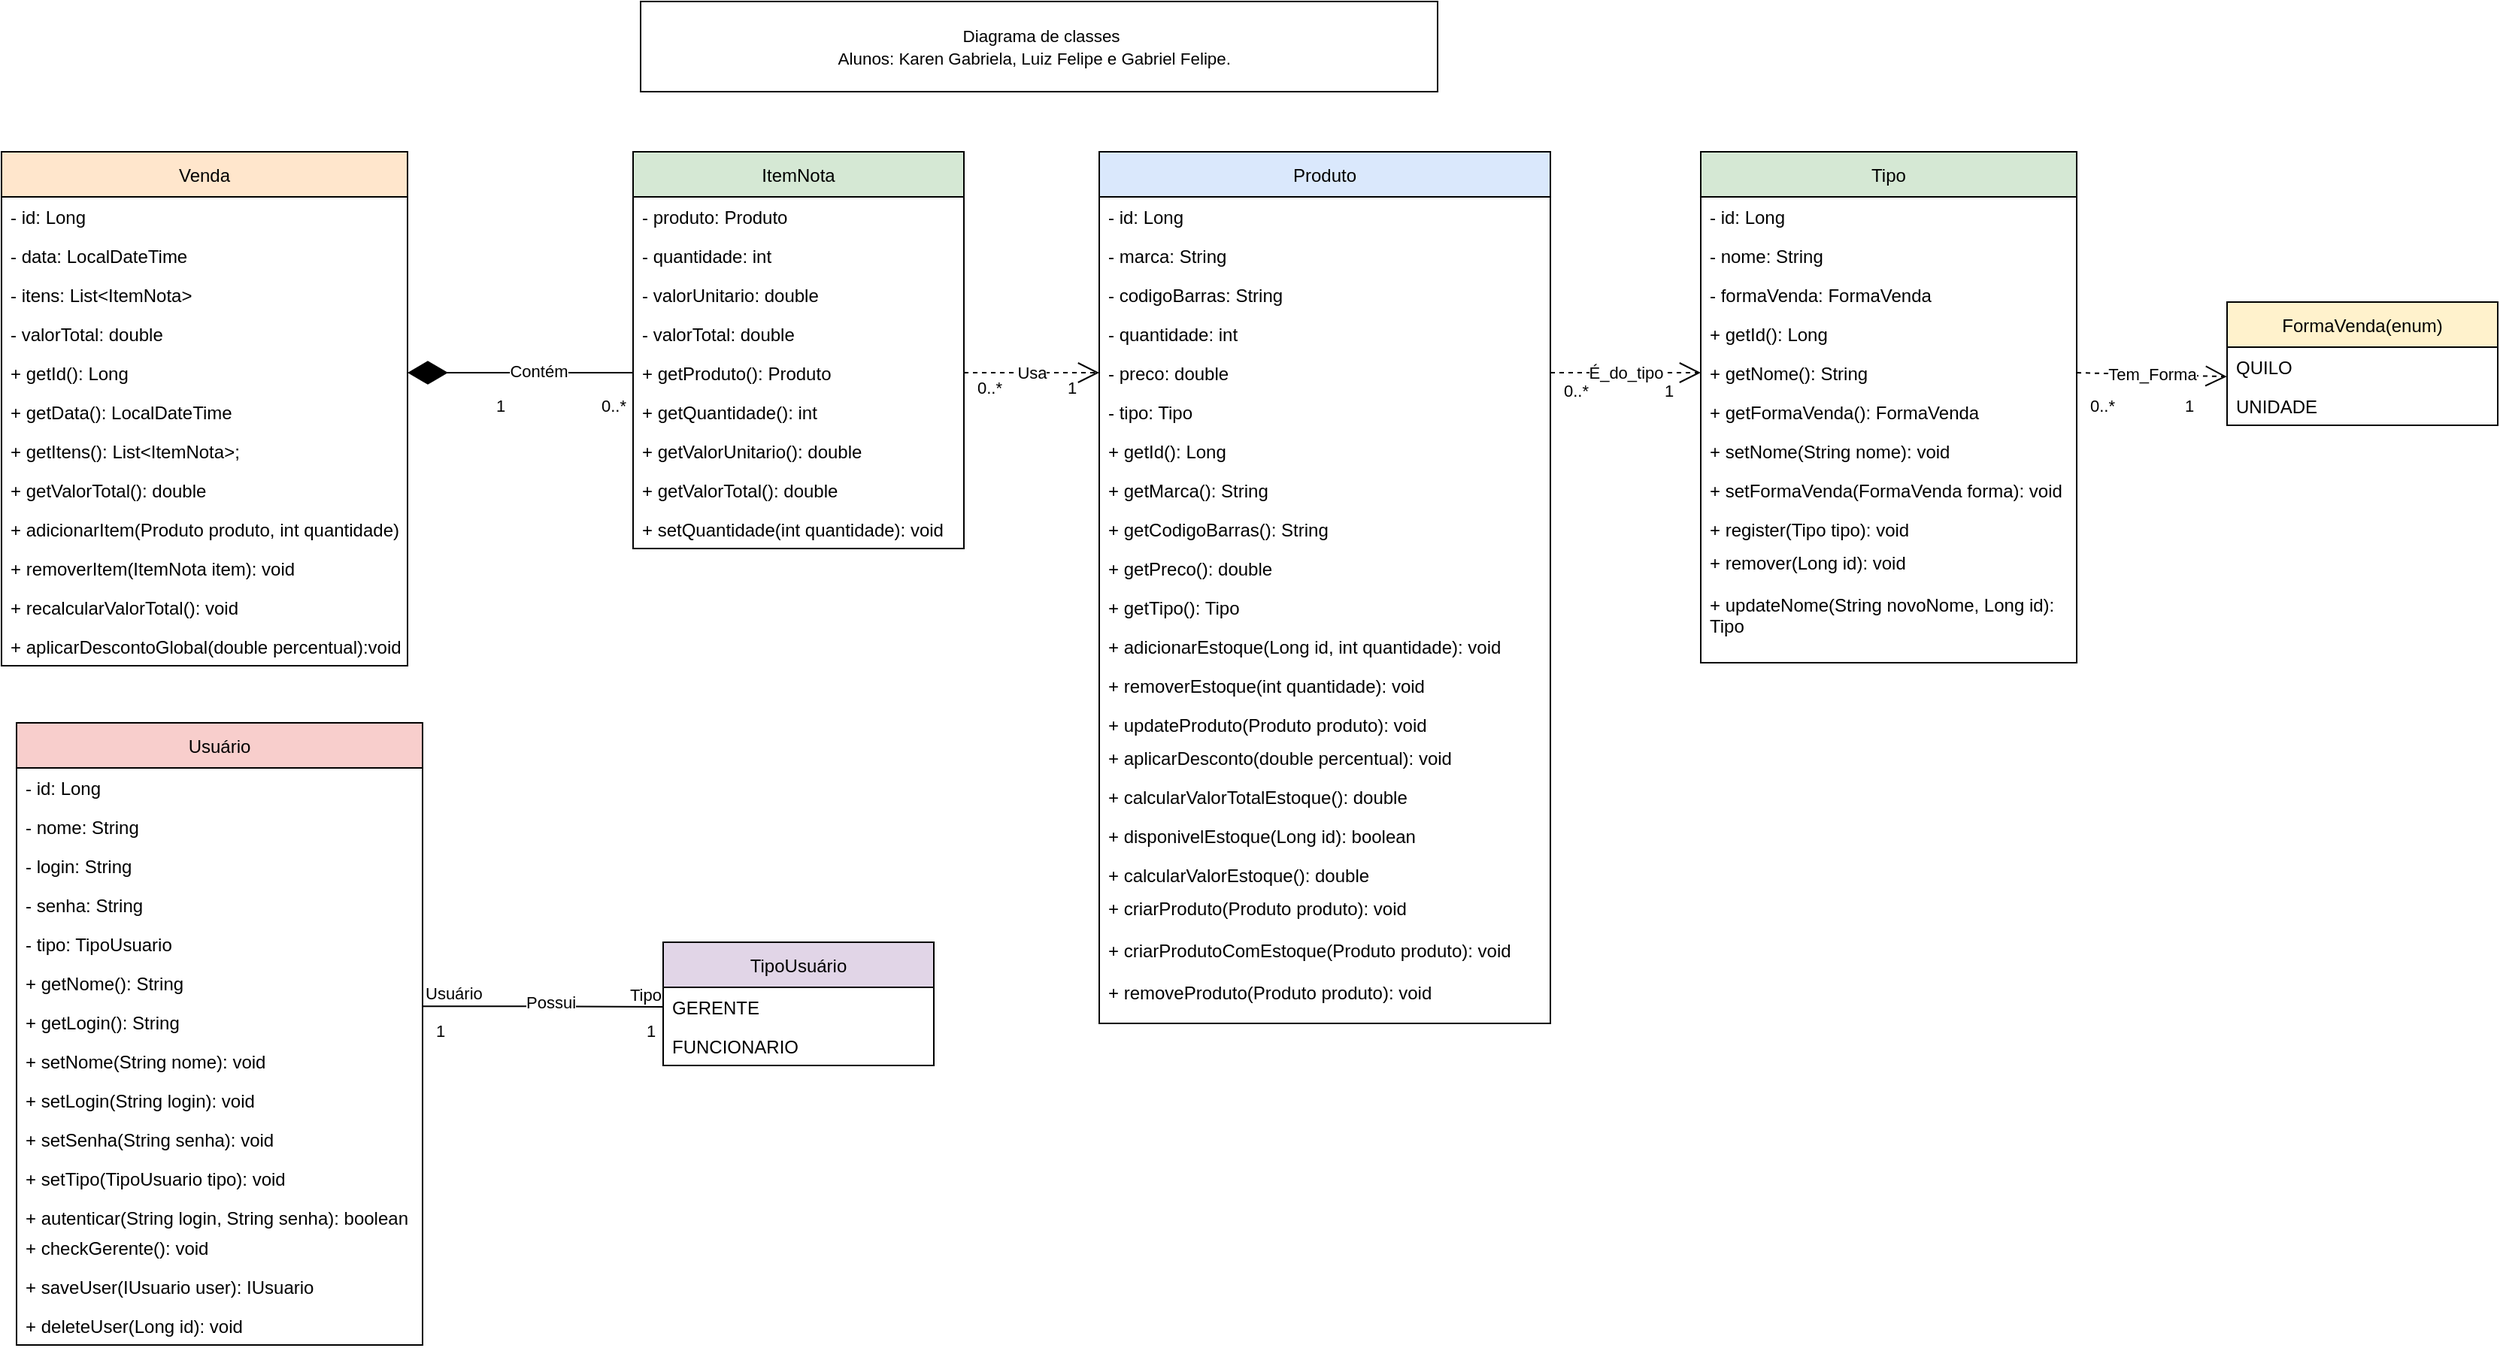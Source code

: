 <mxfile version="28.0.7">
  <diagram name="Controle Mercadinho - UML" id="yYjSjAkIocMR_cWCkDrg">
    <mxGraphModel dx="2216" dy="749" grid="1" gridSize="10" guides="1" tooltips="1" connect="1" arrows="1" fold="1" page="1" pageScale="1" pageWidth="827" pageHeight="1169" math="0" shadow="0">
      <root>
        <mxCell id="0" />
        <mxCell id="1" parent="0" />
        <mxCell id="Y8Le9pZjOXCv4ItmKJuh-1" value="Produto" style="swimlane;fontStyle=0;childLayout=stackLayout;horizontal=1;startSize=30;fillColor=#dae8fc;horizontalStack=0;resizeParent=1;resizeParentMax=0;resizeLast=0;collapsible=1;marginBottom=0;" parent="1" vertex="1">
          <mxGeometry x="470" y="200" width="300" height="580" as="geometry" />
        </mxCell>
        <mxCell id="Y8Le9pZjOXCv4ItmKJuh-2" value="- id: Long" style="text;strokeColor=none;fillColor=none;align=left;verticalAlign=top;spacingLeft=4;spacingRight=4;overflow=hidden;rotatable=0;points=[[0,0.5],[1,0.5]];portConstraint=eastwest;" parent="Y8Le9pZjOXCv4ItmKJuh-1" vertex="1">
          <mxGeometry y="30" width="300" height="26" as="geometry" />
        </mxCell>
        <mxCell id="Y8Le9pZjOXCv4ItmKJuh-3" value="- marca: String" style="text;strokeColor=none;fillColor=none;align=left;verticalAlign=top;spacingLeft=4;spacingRight=4;overflow=hidden;rotatable=0;points=[[0,0.5],[1,0.5]];portConstraint=eastwest;" parent="Y8Le9pZjOXCv4ItmKJuh-1" vertex="1">
          <mxGeometry y="56" width="300" height="26" as="geometry" />
        </mxCell>
        <mxCell id="Y8Le9pZjOXCv4ItmKJuh-4" value="- codigoBarras: String" style="text;strokeColor=none;fillColor=none;align=left;verticalAlign=top;spacingLeft=4;spacingRight=4;overflow=hidden;rotatable=0;points=[[0,0.5],[1,0.5]];portConstraint=eastwest;" parent="Y8Le9pZjOXCv4ItmKJuh-1" vertex="1">
          <mxGeometry y="82" width="300" height="26" as="geometry" />
        </mxCell>
        <mxCell id="Y8Le9pZjOXCv4ItmKJuh-5" value="- quantidade: int" style="text;strokeColor=none;fillColor=none;align=left;verticalAlign=top;spacingLeft=4;spacingRight=4;overflow=hidden;rotatable=0;points=[[0,0.5],[1,0.5]];portConstraint=eastwest;" parent="Y8Le9pZjOXCv4ItmKJuh-1" vertex="1">
          <mxGeometry y="108" width="300" height="26" as="geometry" />
        </mxCell>
        <mxCell id="Y8Le9pZjOXCv4ItmKJuh-6" value="- preco: double" style="text;strokeColor=none;fillColor=none;align=left;verticalAlign=top;spacingLeft=4;spacingRight=4;overflow=hidden;rotatable=0;points=[[0,0.5],[1,0.5]];portConstraint=eastwest;" parent="Y8Le9pZjOXCv4ItmKJuh-1" vertex="1">
          <mxGeometry y="134" width="300" height="26" as="geometry" />
        </mxCell>
        <mxCell id="Y8Le9pZjOXCv4ItmKJuh-7" value="- tipo: Tipo" style="text;strokeColor=none;fillColor=none;align=left;verticalAlign=top;spacingLeft=4;spacingRight=4;overflow=hidden;rotatable=0;points=[[0,0.5],[1,0.5]];portConstraint=eastwest;" parent="Y8Le9pZjOXCv4ItmKJuh-1" vertex="1">
          <mxGeometry y="160" width="300" height="26" as="geometry" />
        </mxCell>
        <mxCell id="Y8Le9pZjOXCv4ItmKJuh-8" value="+ getId(): Long" style="text;strokeColor=none;fillColor=none;align=left;verticalAlign=top;spacingLeft=4;spacingRight=4;overflow=hidden;rotatable=0;points=[[0,0.5],[1,0.5]];portConstraint=eastwest;" parent="Y8Le9pZjOXCv4ItmKJuh-1" vertex="1">
          <mxGeometry y="186" width="300" height="26" as="geometry" />
        </mxCell>
        <mxCell id="Y8Le9pZjOXCv4ItmKJuh-9" value="+ getMarca(): String" style="text;strokeColor=none;fillColor=none;align=left;verticalAlign=top;spacingLeft=4;spacingRight=4;overflow=hidden;rotatable=0;points=[[0,0.5],[1,0.5]];portConstraint=eastwest;" parent="Y8Le9pZjOXCv4ItmKJuh-1" vertex="1">
          <mxGeometry y="212" width="300" height="26" as="geometry" />
        </mxCell>
        <mxCell id="Y8Le9pZjOXCv4ItmKJuh-10" value="+ getCodigoBarras(): String" style="text;strokeColor=none;fillColor=none;align=left;verticalAlign=top;spacingLeft=4;spacingRight=4;overflow=hidden;rotatable=0;points=[[0,0.5],[1,0.5]];portConstraint=eastwest;" parent="Y8Le9pZjOXCv4ItmKJuh-1" vertex="1">
          <mxGeometry y="238" width="300" height="26" as="geometry" />
        </mxCell>
        <mxCell id="Y8Le9pZjOXCv4ItmKJuh-11" value="+ getPreco(): double" style="text;strokeColor=none;fillColor=none;align=left;verticalAlign=top;spacingLeft=4;spacingRight=4;overflow=hidden;rotatable=0;points=[[0,0.5],[1,0.5]];portConstraint=eastwest;" parent="Y8Le9pZjOXCv4ItmKJuh-1" vertex="1">
          <mxGeometry y="264" width="300" height="26" as="geometry" />
        </mxCell>
        <mxCell id="Y8Le9pZjOXCv4ItmKJuh-12" value="+ getTipo(): Tipo" style="text;strokeColor=none;fillColor=none;align=left;verticalAlign=top;spacingLeft=4;spacingRight=4;overflow=hidden;rotatable=0;points=[[0,0.5],[1,0.5]];portConstraint=eastwest;" parent="Y8Le9pZjOXCv4ItmKJuh-1" vertex="1">
          <mxGeometry y="290" width="300" height="26" as="geometry" />
        </mxCell>
        <mxCell id="Y8Le9pZjOXCv4ItmKJuh-13" value="+ adicionarEstoque(Long id, int quantidade): void" style="text;strokeColor=none;fillColor=none;align=left;verticalAlign=top;spacingLeft=4;spacingRight=4;overflow=hidden;rotatable=0;points=[[0,0.5],[1,0.5]];portConstraint=eastwest;" parent="Y8Le9pZjOXCv4ItmKJuh-1" vertex="1">
          <mxGeometry y="316" width="300" height="26" as="geometry" />
        </mxCell>
        <mxCell id="Y8Le9pZjOXCv4ItmKJuh-14" value="+ removerEstoque(int quantidade): void" style="text;strokeColor=none;fillColor=none;align=left;verticalAlign=top;spacingLeft=4;spacingRight=4;overflow=hidden;rotatable=0;points=[[0,0.5],[1,0.5]];portConstraint=eastwest;" parent="Y8Le9pZjOXCv4ItmKJuh-1" vertex="1">
          <mxGeometry y="342" width="300" height="26" as="geometry" />
        </mxCell>
        <mxCell id="Y8Le9pZjOXCv4ItmKJuh-15" value="+ updateProduto(Produto produto): void" style="text;strokeColor=none;fillColor=none;align=left;verticalAlign=top;spacingLeft=4;spacingRight=4;overflow=hidden;rotatable=0;points=[[0,0.5],[1,0.5]];portConstraint=eastwest;" parent="Y8Le9pZjOXCv4ItmKJuh-1" vertex="1">
          <mxGeometry y="368" width="300" height="22" as="geometry" />
        </mxCell>
        <mxCell id="Y8Le9pZjOXCv4ItmKJuh-16" value="+ aplicarDesconto(double percentual): void" style="text;strokeColor=none;fillColor=none;align=left;verticalAlign=top;spacingLeft=4;spacingRight=4;overflow=hidden;rotatable=0;points=[[0,0.5],[1,0.5]];portConstraint=eastwest;" parent="Y8Le9pZjOXCv4ItmKJuh-1" vertex="1">
          <mxGeometry y="390" width="300" height="26" as="geometry" />
        </mxCell>
        <mxCell id="Y8Le9pZjOXCv4ItmKJuh-17" value="+ calcularValorTotalEstoque(): double" style="text;strokeColor=none;fillColor=none;align=left;verticalAlign=top;spacingLeft=4;spacingRight=4;overflow=hidden;rotatable=0;points=[[0,0.5],[1,0.5]];portConstraint=eastwest;" parent="Y8Le9pZjOXCv4ItmKJuh-1" vertex="1">
          <mxGeometry y="416" width="300" height="26" as="geometry" />
        </mxCell>
        <mxCell id="Y8Le9pZjOXCv4ItmKJuh-94" value="+ disponivelEstoque(Long id): boolean" style="text;strokeColor=none;fillColor=none;align=left;verticalAlign=top;spacingLeft=4;spacingRight=4;overflow=hidden;rotatable=0;points=[[0,0.5],[1,0.5]];portConstraint=eastwest;" parent="Y8Le9pZjOXCv4ItmKJuh-1" vertex="1">
          <mxGeometry y="442" width="300" height="26" as="geometry" />
        </mxCell>
        <mxCell id="Y8Le9pZjOXCv4ItmKJuh-95" value="+ calcularValorEstoque(): double" style="text;strokeColor=none;fillColor=none;align=left;verticalAlign=top;spacingLeft=4;spacingRight=4;overflow=hidden;rotatable=0;points=[[0,0.5],[1,0.5]];portConstraint=eastwest;" parent="Y8Le9pZjOXCv4ItmKJuh-1" vertex="1">
          <mxGeometry y="468" width="300" height="22" as="geometry" />
        </mxCell>
        <mxCell id="Y8Le9pZjOXCv4ItmKJuh-18" value="+ criarProduto(Produto produto): void&#xa;&#xa;+ criarProdutoComEstoque(Produto produto): void&#xa;&#xa;+ removeProduto(Produto produto): void&#xa;" style="text;strokeColor=none;fillColor=none;align=left;verticalAlign=top;spacingLeft=4;spacingRight=4;overflow=hidden;rotatable=0;points=[[0,0.5],[1,0.5]];portConstraint=eastwest;" parent="Y8Le9pZjOXCv4ItmKJuh-1" vertex="1">
          <mxGeometry y="490" width="300" height="90" as="geometry" />
        </mxCell>
        <mxCell id="Y8Le9pZjOXCv4ItmKJuh-19" value="Tipo" style="swimlane;fontStyle=0;childLayout=stackLayout;horizontal=1;startSize=30;fillColor=#d5e8d4;horizontalStack=0;resizeParent=1;resizeParentMax=0;resizeLast=0;collapsible=1;marginBottom=0;" parent="1" vertex="1">
          <mxGeometry x="870" y="200" width="250" height="340" as="geometry" />
        </mxCell>
        <mxCell id="Y8Le9pZjOXCv4ItmKJuh-20" value="- id: Long" style="text;strokeColor=none;fillColor=none;align=left;verticalAlign=top;spacingLeft=4;spacingRight=4;overflow=hidden;rotatable=0;points=[[0,0.5],[1,0.5]];portConstraint=eastwest;" parent="Y8Le9pZjOXCv4ItmKJuh-19" vertex="1">
          <mxGeometry y="30" width="250" height="26" as="geometry" />
        </mxCell>
        <mxCell id="Y8Le9pZjOXCv4ItmKJuh-21" value="- nome: String" style="text;strokeColor=none;fillColor=none;align=left;verticalAlign=top;spacingLeft=4;spacingRight=4;overflow=hidden;rotatable=0;points=[[0,0.5],[1,0.5]];portConstraint=eastwest;" parent="Y8Le9pZjOXCv4ItmKJuh-19" vertex="1">
          <mxGeometry y="56" width="250" height="26" as="geometry" />
        </mxCell>
        <mxCell id="Y8Le9pZjOXCv4ItmKJuh-22" value="- formaVenda: FormaVenda" style="text;strokeColor=none;fillColor=none;align=left;verticalAlign=top;spacingLeft=4;spacingRight=4;overflow=hidden;rotatable=0;points=[[0,0.5],[1,0.5]];portConstraint=eastwest;" parent="Y8Le9pZjOXCv4ItmKJuh-19" vertex="1">
          <mxGeometry y="82" width="250" height="26" as="geometry" />
        </mxCell>
        <mxCell id="Y8Le9pZjOXCv4ItmKJuh-23" value="+ getId(): Long" style="text;strokeColor=none;fillColor=none;align=left;verticalAlign=top;spacingLeft=4;spacingRight=4;overflow=hidden;rotatable=0;points=[[0,0.5],[1,0.5]];portConstraint=eastwest;" parent="Y8Le9pZjOXCv4ItmKJuh-19" vertex="1">
          <mxGeometry y="108" width="250" height="26" as="geometry" />
        </mxCell>
        <mxCell id="Y8Le9pZjOXCv4ItmKJuh-24" value="+ getNome(): String" style="text;strokeColor=none;fillColor=none;align=left;verticalAlign=top;spacingLeft=4;spacingRight=4;overflow=hidden;rotatable=0;points=[[0,0.5],[1,0.5]];portConstraint=eastwest;" parent="Y8Le9pZjOXCv4ItmKJuh-19" vertex="1">
          <mxGeometry y="134" width="250" height="26" as="geometry" />
        </mxCell>
        <mxCell id="Y8Le9pZjOXCv4ItmKJuh-25" value="+ getFormaVenda(): FormaVenda" style="text;strokeColor=none;fillColor=none;align=left;verticalAlign=top;spacingLeft=4;spacingRight=4;overflow=hidden;rotatable=0;points=[[0,0.5],[1,0.5]];portConstraint=eastwest;" parent="Y8Le9pZjOXCv4ItmKJuh-19" vertex="1">
          <mxGeometry y="160" width="250" height="26" as="geometry" />
        </mxCell>
        <mxCell id="Y8Le9pZjOXCv4ItmKJuh-26" value="+ setNome(String nome): void" style="text;strokeColor=none;fillColor=none;align=left;verticalAlign=top;spacingLeft=4;spacingRight=4;overflow=hidden;rotatable=0;points=[[0,0.5],[1,0.5]];portConstraint=eastwest;" parent="Y8Le9pZjOXCv4ItmKJuh-19" vertex="1">
          <mxGeometry y="186" width="250" height="26" as="geometry" />
        </mxCell>
        <mxCell id="Y8Le9pZjOXCv4ItmKJuh-27" value="+ setFormaVenda(FormaVenda forma): void" style="text;strokeColor=none;fillColor=none;align=left;verticalAlign=top;spacingLeft=4;spacingRight=4;overflow=hidden;rotatable=0;points=[[0,0.5],[1,0.5]];portConstraint=eastwest;" parent="Y8Le9pZjOXCv4ItmKJuh-19" vertex="1">
          <mxGeometry y="212" width="250" height="26" as="geometry" />
        </mxCell>
        <mxCell id="Y8Le9pZjOXCv4ItmKJuh-28" value="+ register(Tipo tipo): void&#xa;" style="text;strokeColor=none;fillColor=none;align=left;verticalAlign=top;spacingLeft=4;spacingRight=4;overflow=hidden;rotatable=0;points=[[0,0.5],[1,0.5]];portConstraint=eastwest;" parent="Y8Le9pZjOXCv4ItmKJuh-19" vertex="1">
          <mxGeometry y="238" width="250" height="22" as="geometry" />
        </mxCell>
        <mxCell id="Y8Le9pZjOXCv4ItmKJuh-97" value="+ remover(Long id): void&#xa;&#xa;+ updateNome(String novoNome, Long id): &#xa;Tipo" style="text;strokeColor=none;fillColor=none;align=left;verticalAlign=top;spacingLeft=4;spacingRight=4;overflow=hidden;rotatable=0;points=[[0,0.5],[1,0.5]];portConstraint=eastwest;" parent="Y8Le9pZjOXCv4ItmKJuh-19" vertex="1">
          <mxGeometry y="260" width="250" height="80" as="geometry" />
        </mxCell>
        <mxCell id="Y8Le9pZjOXCv4ItmKJuh-29" value="FormaVenda(enum)" style="swimlane;fontStyle=0;childLayout=stackLayout;horizontal=1;startSize=30;fillColor=#fff2cc;horizontalStack=0;resizeParent=1;resizeParentMax=0;resizeLast=0;collapsible=1;marginBottom=0;" parent="1" vertex="1">
          <mxGeometry x="1220" y="300" width="180" height="82" as="geometry" />
        </mxCell>
        <mxCell id="Y8Le9pZjOXCv4ItmKJuh-30" value="QUILO" style="text;strokeColor=none;fillColor=none;align=left;verticalAlign=top;spacingLeft=4;spacingRight=4;overflow=hidden;rotatable=0;points=[[0,0.5],[1,0.5]];portConstraint=eastwest;" parent="Y8Le9pZjOXCv4ItmKJuh-29" vertex="1">
          <mxGeometry y="30" width="180" height="26" as="geometry" />
        </mxCell>
        <mxCell id="Y8Le9pZjOXCv4ItmKJuh-31" value="UNIDADE" style="text;strokeColor=none;fillColor=none;align=left;verticalAlign=top;spacingLeft=4;spacingRight=4;overflow=hidden;rotatable=0;points=[[0,0.5],[1,0.5]];portConstraint=eastwest;" parent="Y8Le9pZjOXCv4ItmKJuh-29" vertex="1">
          <mxGeometry y="56" width="180" height="26" as="geometry" />
        </mxCell>
        <mxCell id="Y8Le9pZjOXCv4ItmKJuh-32" value="Usuário" style="swimlane;fontStyle=0;childLayout=stackLayout;horizontal=1;startSize=30;fillColor=#f8cecc;horizontalStack=0;resizeParent=1;resizeParentMax=0;resizeLast=0;collapsible=1;marginBottom=0;" parent="1" vertex="1">
          <mxGeometry x="-250" y="580" width="270" height="414" as="geometry" />
        </mxCell>
        <mxCell id="Y8Le9pZjOXCv4ItmKJuh-33" value="- id: Long" style="text;strokeColor=none;fillColor=none;align=left;verticalAlign=top;spacingLeft=4;spacingRight=4;overflow=hidden;rotatable=0;points=[[0,0.5],[1,0.5]];portConstraint=eastwest;" parent="Y8Le9pZjOXCv4ItmKJuh-32" vertex="1">
          <mxGeometry y="30" width="270" height="26" as="geometry" />
        </mxCell>
        <mxCell id="Y8Le9pZjOXCv4ItmKJuh-34" value="- nome: String" style="text;strokeColor=none;fillColor=none;align=left;verticalAlign=top;spacingLeft=4;spacingRight=4;overflow=hidden;rotatable=0;points=[[0,0.5],[1,0.5]];portConstraint=eastwest;" parent="Y8Le9pZjOXCv4ItmKJuh-32" vertex="1">
          <mxGeometry y="56" width="270" height="26" as="geometry" />
        </mxCell>
        <mxCell id="Y8Le9pZjOXCv4ItmKJuh-35" value="- login: String" style="text;strokeColor=none;fillColor=none;align=left;verticalAlign=top;spacingLeft=4;spacingRight=4;overflow=hidden;rotatable=0;points=[[0,0.5],[1,0.5]];portConstraint=eastwest;" parent="Y8Le9pZjOXCv4ItmKJuh-32" vertex="1">
          <mxGeometry y="82" width="270" height="26" as="geometry" />
        </mxCell>
        <mxCell id="Y8Le9pZjOXCv4ItmKJuh-36" value="- senha: String" style="text;strokeColor=none;fillColor=none;align=left;verticalAlign=top;spacingLeft=4;spacingRight=4;overflow=hidden;rotatable=0;points=[[0,0.5],[1,0.5]];portConstraint=eastwest;" parent="Y8Le9pZjOXCv4ItmKJuh-32" vertex="1">
          <mxGeometry y="108" width="270" height="26" as="geometry" />
        </mxCell>
        <mxCell id="Y8Le9pZjOXCv4ItmKJuh-37" value="- tipo: TipoUsuario" style="text;strokeColor=none;fillColor=none;align=left;verticalAlign=top;spacingLeft=4;spacingRight=4;overflow=hidden;rotatable=0;points=[[0,0.5],[1,0.5]];portConstraint=eastwest;" parent="Y8Le9pZjOXCv4ItmKJuh-32" vertex="1">
          <mxGeometry y="134" width="270" height="26" as="geometry" />
        </mxCell>
        <mxCell id="Y8Le9pZjOXCv4ItmKJuh-38" value="+ getNome(): String" style="text;strokeColor=none;fillColor=none;align=left;verticalAlign=top;spacingLeft=4;spacingRight=4;overflow=hidden;rotatable=0;points=[[0,0.5],[1,0.5]];portConstraint=eastwest;" parent="Y8Le9pZjOXCv4ItmKJuh-32" vertex="1">
          <mxGeometry y="160" width="270" height="26" as="geometry" />
        </mxCell>
        <mxCell id="Y8Le9pZjOXCv4ItmKJuh-39" value="+ getLogin(): String" style="text;strokeColor=none;fillColor=none;align=left;verticalAlign=top;spacingLeft=4;spacingRight=4;overflow=hidden;rotatable=0;points=[[0,0.5],[1,0.5]];portConstraint=eastwest;" parent="Y8Le9pZjOXCv4ItmKJuh-32" vertex="1">
          <mxGeometry y="186" width="270" height="26" as="geometry" />
        </mxCell>
        <mxCell id="Y8Le9pZjOXCv4ItmKJuh-40" value="+ setNome(String nome): void" style="text;strokeColor=none;fillColor=none;align=left;verticalAlign=top;spacingLeft=4;spacingRight=4;overflow=hidden;rotatable=0;points=[[0,0.5],[1,0.5]];portConstraint=eastwest;" parent="Y8Le9pZjOXCv4ItmKJuh-32" vertex="1">
          <mxGeometry y="212" width="270" height="26" as="geometry" />
        </mxCell>
        <mxCell id="Y8Le9pZjOXCv4ItmKJuh-41" value="+ setLogin(String login): void" style="text;strokeColor=none;fillColor=none;align=left;verticalAlign=top;spacingLeft=4;spacingRight=4;overflow=hidden;rotatable=0;points=[[0,0.5],[1,0.5]];portConstraint=eastwest;" parent="Y8Le9pZjOXCv4ItmKJuh-32" vertex="1">
          <mxGeometry y="238" width="270" height="26" as="geometry" />
        </mxCell>
        <mxCell id="Y8Le9pZjOXCv4ItmKJuh-42" value="+ setSenha(String senha): void" style="text;strokeColor=none;fillColor=none;align=left;verticalAlign=top;spacingLeft=4;spacingRight=4;overflow=hidden;rotatable=0;points=[[0,0.5],[1,0.5]];portConstraint=eastwest;" parent="Y8Le9pZjOXCv4ItmKJuh-32" vertex="1">
          <mxGeometry y="264" width="270" height="26" as="geometry" />
        </mxCell>
        <mxCell id="Y8Le9pZjOXCv4ItmKJuh-43" value="+ setTipo(TipoUsuario tipo): void" style="text;strokeColor=none;fillColor=none;align=left;verticalAlign=top;spacingLeft=4;spacingRight=4;overflow=hidden;rotatable=0;points=[[0,0.5],[1,0.5]];portConstraint=eastwest;" parent="Y8Le9pZjOXCv4ItmKJuh-32" vertex="1">
          <mxGeometry y="290" width="270" height="26" as="geometry" />
        </mxCell>
        <mxCell id="Y8Le9pZjOXCv4ItmKJuh-44" value="+ autenticar(String login, String senha): boolean" style="text;strokeColor=none;fillColor=none;align=left;verticalAlign=top;spacingLeft=4;spacingRight=4;overflow=hidden;rotatable=0;points=[[0,0.5],[1,0.5]];portConstraint=eastwest;" parent="Y8Le9pZjOXCv4ItmKJuh-32" vertex="1">
          <mxGeometry y="316" width="270" height="20" as="geometry" />
        </mxCell>
        <mxCell id="Y8Le9pZjOXCv4ItmKJuh-45" value="+ checkGerente(): void" style="text;strokeColor=none;fillColor=none;align=left;verticalAlign=top;spacingLeft=4;spacingRight=4;overflow=hidden;rotatable=0;points=[[0,0.5],[1,0.5]];portConstraint=eastwest;" parent="Y8Le9pZjOXCv4ItmKJuh-32" vertex="1">
          <mxGeometry y="336" width="270" height="26" as="geometry" />
        </mxCell>
        <mxCell id="Y8Le9pZjOXCv4ItmKJuh-46" value="+ saveUser(IUsuario user): IUsuario" style="text;strokeColor=none;fillColor=none;align=left;verticalAlign=top;spacingLeft=4;spacingRight=4;overflow=hidden;rotatable=0;points=[[0,0.5],[1,0.5]];portConstraint=eastwest;" parent="Y8Le9pZjOXCv4ItmKJuh-32" vertex="1">
          <mxGeometry y="362" width="270" height="26" as="geometry" />
        </mxCell>
        <mxCell id="Y8Le9pZjOXCv4ItmKJuh-47" value="+ deleteUser(Long id): void" style="text;strokeColor=none;fillColor=none;align=left;verticalAlign=top;spacingLeft=4;spacingRight=4;overflow=hidden;rotatable=0;points=[[0,0.5],[1,0.5]];portConstraint=eastwest;" parent="Y8Le9pZjOXCv4ItmKJuh-32" vertex="1">
          <mxGeometry y="388" width="270" height="26" as="geometry" />
        </mxCell>
        <mxCell id="Y8Le9pZjOXCv4ItmKJuh-48" value="TipoUsuário" style="swimlane;fontStyle=0;childLayout=stackLayout;horizontal=1;startSize=30;fillColor=#e1d5e7;horizontalStack=0;resizeParent=1;resizeParentMax=0;resizeLast=0;collapsible=1;marginBottom=0;" parent="1" vertex="1">
          <mxGeometry x="180" y="726" width="180" height="82" as="geometry" />
        </mxCell>
        <mxCell id="Y8Le9pZjOXCv4ItmKJuh-49" value="GERENTE" style="text;strokeColor=none;fillColor=none;align=left;verticalAlign=top;spacingLeft=4;spacingRight=4;overflow=hidden;rotatable=0;points=[[0,0.5],[1,0.5]];portConstraint=eastwest;" parent="Y8Le9pZjOXCv4ItmKJuh-48" vertex="1">
          <mxGeometry y="30" width="180" height="26" as="geometry" />
        </mxCell>
        <mxCell id="Y8Le9pZjOXCv4ItmKJuh-50" value="FUNCIONARIO" style="text;strokeColor=none;fillColor=none;align=left;verticalAlign=top;spacingLeft=4;spacingRight=4;overflow=hidden;rotatable=0;points=[[0,0.5],[1,0.5]];portConstraint=eastwest;" parent="Y8Le9pZjOXCv4ItmKJuh-48" vertex="1">
          <mxGeometry y="56" width="180" height="26" as="geometry" />
        </mxCell>
        <mxCell id="Y8Le9pZjOXCv4ItmKJuh-51" value="Venda" style="swimlane;fontStyle=0;childLayout=stackLayout;horizontal=1;startSize=30;fillColor=#ffe6cc;horizontalStack=0;resizeParent=1;resizeParentMax=0;resizeLast=0;collapsible=1;marginBottom=0;" parent="1" vertex="1">
          <mxGeometry x="-260" y="200" width="270" height="342" as="geometry" />
        </mxCell>
        <mxCell id="Y8Le9pZjOXCv4ItmKJuh-52" value="- id: Long" style="text;strokeColor=none;fillColor=none;align=left;verticalAlign=top;spacingLeft=4;spacingRight=4;overflow=hidden;rotatable=0;points=[[0,0.5],[1,0.5]];portConstraint=eastwest;" parent="Y8Le9pZjOXCv4ItmKJuh-51" vertex="1">
          <mxGeometry y="30" width="270" height="26" as="geometry" />
        </mxCell>
        <mxCell id="Y8Le9pZjOXCv4ItmKJuh-53" value="- data: LocalDateTime" style="text;strokeColor=none;fillColor=none;align=left;verticalAlign=top;spacingLeft=4;spacingRight=4;overflow=hidden;rotatable=0;points=[[0,0.5],[1,0.5]];portConstraint=eastwest;" parent="Y8Le9pZjOXCv4ItmKJuh-51" vertex="1">
          <mxGeometry y="56" width="270" height="26" as="geometry" />
        </mxCell>
        <mxCell id="Y8Le9pZjOXCv4ItmKJuh-54" value="- itens: List&lt;ItemNota&gt;" style="text;strokeColor=none;fillColor=none;align=left;verticalAlign=top;spacingLeft=4;spacingRight=4;overflow=hidden;rotatable=0;points=[[0,0.5],[1,0.5]];portConstraint=eastwest;" parent="Y8Le9pZjOXCv4ItmKJuh-51" vertex="1">
          <mxGeometry y="82" width="270" height="26" as="geometry" />
        </mxCell>
        <mxCell id="Y8Le9pZjOXCv4ItmKJuh-55" value="- valorTotal: double" style="text;strokeColor=none;fillColor=none;align=left;verticalAlign=top;spacingLeft=4;spacingRight=4;overflow=hidden;rotatable=0;points=[[0,0.5],[1,0.5]];portConstraint=eastwest;" parent="Y8Le9pZjOXCv4ItmKJuh-51" vertex="1">
          <mxGeometry y="108" width="270" height="26" as="geometry" />
        </mxCell>
        <mxCell id="Y8Le9pZjOXCv4ItmKJuh-56" value="+ getId(): Long" style="text;strokeColor=none;fillColor=none;align=left;verticalAlign=top;spacingLeft=4;spacingRight=4;overflow=hidden;rotatable=0;points=[[0,0.5],[1,0.5]];portConstraint=eastwest;" parent="Y8Le9pZjOXCv4ItmKJuh-51" vertex="1">
          <mxGeometry y="134" width="270" height="26" as="geometry" />
        </mxCell>
        <mxCell id="Y8Le9pZjOXCv4ItmKJuh-57" value="+ getData(): LocalDateTime" style="text;strokeColor=none;fillColor=none;align=left;verticalAlign=top;spacingLeft=4;spacingRight=4;overflow=hidden;rotatable=0;points=[[0,0.5],[1,0.5]];portConstraint=eastwest;" parent="Y8Le9pZjOXCv4ItmKJuh-51" vertex="1">
          <mxGeometry y="160" width="270" height="26" as="geometry" />
        </mxCell>
        <mxCell id="Y8Le9pZjOXCv4ItmKJuh-58" value="+ getItens(): List&lt;ItemNota&gt;;" style="text;strokeColor=none;fillColor=none;align=left;verticalAlign=top;spacingLeft=4;spacingRight=4;overflow=hidden;rotatable=0;points=[[0,0.5],[1,0.5]];portConstraint=eastwest;" parent="Y8Le9pZjOXCv4ItmKJuh-51" vertex="1">
          <mxGeometry y="186" width="270" height="26" as="geometry" />
        </mxCell>
        <mxCell id="Y8Le9pZjOXCv4ItmKJuh-59" value="+ getValorTotal(): double" style="text;strokeColor=none;fillColor=none;align=left;verticalAlign=top;spacingLeft=4;spacingRight=4;overflow=hidden;rotatable=0;points=[[0,0.5],[1,0.5]];portConstraint=eastwest;" parent="Y8Le9pZjOXCv4ItmKJuh-51" vertex="1">
          <mxGeometry y="212" width="270" height="26" as="geometry" />
        </mxCell>
        <mxCell id="Y8Le9pZjOXCv4ItmKJuh-60" value="+ adicionarItem(Produto produto, int quantidade): void" style="text;strokeColor=none;fillColor=none;align=left;verticalAlign=top;spacingLeft=4;spacingRight=4;overflow=hidden;rotatable=0;points=[[0,0.5],[1,0.5]];portConstraint=eastwest;" parent="Y8Le9pZjOXCv4ItmKJuh-51" vertex="1">
          <mxGeometry y="238" width="270" height="26" as="geometry" />
        </mxCell>
        <mxCell id="Y8Le9pZjOXCv4ItmKJuh-61" value="+ removerItem(ItemNota item): void" style="text;strokeColor=none;fillColor=none;align=left;verticalAlign=top;spacingLeft=4;spacingRight=4;overflow=hidden;rotatable=0;points=[[0,0.5],[1,0.5]];portConstraint=eastwest;" parent="Y8Le9pZjOXCv4ItmKJuh-51" vertex="1">
          <mxGeometry y="264" width="270" height="26" as="geometry" />
        </mxCell>
        <mxCell id="Y8Le9pZjOXCv4ItmKJuh-62" value="+ recalcularValorTotal(): void" style="text;strokeColor=none;fillColor=none;align=left;verticalAlign=top;spacingLeft=4;spacingRight=4;overflow=hidden;rotatable=0;points=[[0,0.5],[1,0.5]];portConstraint=eastwest;" parent="Y8Le9pZjOXCv4ItmKJuh-51" vertex="1">
          <mxGeometry y="290" width="270" height="26" as="geometry" />
        </mxCell>
        <mxCell id="Y8Le9pZjOXCv4ItmKJuh-63" value="+ aplicarDescontoGlobal(double percentual):void" style="text;strokeColor=none;fillColor=none;align=left;verticalAlign=top;spacingLeft=4;spacingRight=4;overflow=hidden;rotatable=0;points=[[0,0.5],[1,0.5]];portConstraint=eastwest;" parent="Y8Le9pZjOXCv4ItmKJuh-51" vertex="1">
          <mxGeometry y="316" width="270" height="26" as="geometry" />
        </mxCell>
        <mxCell id="Y8Le9pZjOXCv4ItmKJuh-64" value="ItemNota" style="swimlane;fontStyle=0;childLayout=stackLayout;horizontal=1;startSize=30;fillColor=#d5e8d4;horizontalStack=0;resizeParent=1;resizeParentMax=0;resizeLast=0;collapsible=1;marginBottom=0;" parent="1" vertex="1">
          <mxGeometry x="160" y="200" width="220" height="264" as="geometry" />
        </mxCell>
        <mxCell id="Y8Le9pZjOXCv4ItmKJuh-65" value="- produto: Produto" style="text;strokeColor=none;fillColor=none;align=left;verticalAlign=top;spacingLeft=4;spacingRight=4;overflow=hidden;rotatable=0;points=[[0,0.5],[1,0.5]];portConstraint=eastwest;" parent="Y8Le9pZjOXCv4ItmKJuh-64" vertex="1">
          <mxGeometry y="30" width="220" height="26" as="geometry" />
        </mxCell>
        <mxCell id="Y8Le9pZjOXCv4ItmKJuh-66" value="- quantidade: int" style="text;strokeColor=none;fillColor=none;align=left;verticalAlign=top;spacingLeft=4;spacingRight=4;overflow=hidden;rotatable=0;points=[[0,0.5],[1,0.5]];portConstraint=eastwest;" parent="Y8Le9pZjOXCv4ItmKJuh-64" vertex="1">
          <mxGeometry y="56" width="220" height="26" as="geometry" />
        </mxCell>
        <mxCell id="Y8Le9pZjOXCv4ItmKJuh-67" value="- valorUnitario: double" style="text;strokeColor=none;fillColor=none;align=left;verticalAlign=top;spacingLeft=4;spacingRight=4;overflow=hidden;rotatable=0;points=[[0,0.5],[1,0.5]];portConstraint=eastwest;" parent="Y8Le9pZjOXCv4ItmKJuh-64" vertex="1">
          <mxGeometry y="82" width="220" height="26" as="geometry" />
        </mxCell>
        <mxCell id="Y8Le9pZjOXCv4ItmKJuh-68" value="- valorTotal: double" style="text;strokeColor=none;fillColor=none;align=left;verticalAlign=top;spacingLeft=4;spacingRight=4;overflow=hidden;rotatable=0;points=[[0,0.5],[1,0.5]];portConstraint=eastwest;" parent="Y8Le9pZjOXCv4ItmKJuh-64" vertex="1">
          <mxGeometry y="108" width="220" height="26" as="geometry" />
        </mxCell>
        <mxCell id="Y8Le9pZjOXCv4ItmKJuh-69" value="+ getProduto(): Produto" style="text;strokeColor=none;fillColor=none;align=left;verticalAlign=top;spacingLeft=4;spacingRight=4;overflow=hidden;rotatable=0;points=[[0,0.5],[1,0.5]];portConstraint=eastwest;" parent="Y8Le9pZjOXCv4ItmKJuh-64" vertex="1">
          <mxGeometry y="134" width="220" height="26" as="geometry" />
        </mxCell>
        <mxCell id="Y8Le9pZjOXCv4ItmKJuh-70" value="+ getQuantidade(): int" style="text;strokeColor=none;fillColor=none;align=left;verticalAlign=top;spacingLeft=4;spacingRight=4;overflow=hidden;rotatable=0;points=[[0,0.5],[1,0.5]];portConstraint=eastwest;" parent="Y8Le9pZjOXCv4ItmKJuh-64" vertex="1">
          <mxGeometry y="160" width="220" height="26" as="geometry" />
        </mxCell>
        <mxCell id="Y8Le9pZjOXCv4ItmKJuh-71" value="+ getValorUnitario(): double" style="text;strokeColor=none;fillColor=none;align=left;verticalAlign=top;spacingLeft=4;spacingRight=4;overflow=hidden;rotatable=0;points=[[0,0.5],[1,0.5]];portConstraint=eastwest;" parent="Y8Le9pZjOXCv4ItmKJuh-64" vertex="1">
          <mxGeometry y="186" width="220" height="26" as="geometry" />
        </mxCell>
        <mxCell id="Y8Le9pZjOXCv4ItmKJuh-72" value="+ getValorTotal(): double" style="text;strokeColor=none;fillColor=none;align=left;verticalAlign=top;spacingLeft=4;spacingRight=4;overflow=hidden;rotatable=0;points=[[0,0.5],[1,0.5]];portConstraint=eastwest;" parent="Y8Le9pZjOXCv4ItmKJuh-64" vertex="1">
          <mxGeometry y="212" width="220" height="26" as="geometry" />
        </mxCell>
        <mxCell id="Y8Le9pZjOXCv4ItmKJuh-73" value="+ setQuantidade(int quantidade): void" style="text;strokeColor=none;fillColor=none;align=left;verticalAlign=top;spacingLeft=4;spacingRight=4;overflow=hidden;rotatable=0;points=[[0,0.5],[1,0.5]];portConstraint=eastwest;" parent="Y8Le9pZjOXCv4ItmKJuh-64" vertex="1">
          <mxGeometry y="238" width="220" height="26" as="geometry" />
        </mxCell>
        <mxCell id="Y8Le9pZjOXCv4ItmKJuh-74" value="" style="endArrow=none;html=1;edgeStyle=orthogonalEdgeStyle;rounded=0;exitX=1.001;exitY=0.099;exitDx=0;exitDy=0;exitPerimeter=0;entryX=0;entryY=0.5;entryDx=0;entryDy=0;enumerate=0;" parent="1" source="Y8Le9pZjOXCv4ItmKJuh-39" target="Y8Le9pZjOXCv4ItmKJuh-49" edge="1">
          <mxGeometry relative="1" as="geometry">
            <mxPoint x="20" y="776" as="sourcePoint" />
            <mxPoint x="186" y="746" as="targetPoint" />
          </mxGeometry>
        </mxCell>
        <mxCell id="Y8Le9pZjOXCv4ItmKJuh-75" value="Usuário" style="edgeLabel;resizable=0;html=1;align=left;verticalAlign=bottom;" parent="Y8Le9pZjOXCv4ItmKJuh-74" connectable="0" vertex="1">
          <mxGeometry x="-1" relative="1" as="geometry" />
        </mxCell>
        <mxCell id="Y8Le9pZjOXCv4ItmKJuh-76" value="Tipo" style="edgeLabel;resizable=0;html=1;align=right;verticalAlign=bottom;" parent="Y8Le9pZjOXCv4ItmKJuh-74" connectable="0" vertex="1">
          <mxGeometry x="1" relative="1" as="geometry">
            <mxPoint as="offset" />
          </mxGeometry>
        </mxCell>
        <mxCell id="Y8Le9pZjOXCv4ItmKJuh-77" value="Possui" style="edgeLabel;resizable=0;html=1;align=left;verticalAlign=bottom;" parent="1" connectable="0" vertex="1">
          <mxGeometry x="70" y="776" as="geometry">
            <mxPoint x="17" y="-2" as="offset" />
          </mxGeometry>
        </mxCell>
        <mxCell id="Y8Le9pZjOXCv4ItmKJuh-78" value="1" style="edgeLabel;resizable=0;html=1;align=left;verticalAlign=bottom;" parent="1" connectable="0" vertex="1">
          <mxGeometry x="10" y="786" as="geometry">
            <mxPoint x="17" y="7" as="offset" />
          </mxGeometry>
        </mxCell>
        <mxCell id="Y8Le9pZjOXCv4ItmKJuh-79" value="1" style="edgeLabel;resizable=0;html=1;align=left;verticalAlign=bottom;" parent="1" connectable="0" vertex="1">
          <mxGeometry x="150" y="786" as="geometry">
            <mxPoint x="17" y="7" as="offset" />
          </mxGeometry>
        </mxCell>
        <mxCell id="Y8Le9pZjOXCv4ItmKJuh-80" value="" style="endArrow=diamondThin;endFill=1;endSize=24;rounded=0;entryX=1;entryY=0.5;entryDx=0;entryDy=0;exitX=0;exitY=0.5;exitDx=0;exitDy=0;html=1;" parent="1" source="Y8Le9pZjOXCv4ItmKJuh-69" target="Y8Le9pZjOXCv4ItmKJuh-56" edge="1">
          <mxGeometry width="160" relative="1" as="geometry">
            <mxPoint x="230" y="410" as="sourcePoint" />
            <mxPoint x="390" y="410" as="targetPoint" />
          </mxGeometry>
        </mxCell>
        <mxCell id="Y8Le9pZjOXCv4ItmKJuh-81" value="Contém" style="edgeLabel;html=1;align=center;verticalAlign=middle;resizable=0;points=[];" parent="Y8Le9pZjOXCv4ItmKJuh-80" vertex="1" connectable="0">
          <mxGeometry x="-0.157" y="-1" relative="1" as="geometry">
            <mxPoint as="offset" />
          </mxGeometry>
        </mxCell>
        <mxCell id="Y8Le9pZjOXCv4ItmKJuh-82" value="1" style="edgeLabel;resizable=0;html=1;align=left;verticalAlign=bottom;" parent="1" connectable="0" vertex="1">
          <mxGeometry x="50" y="370" as="geometry">
            <mxPoint x="17" y="7" as="offset" />
          </mxGeometry>
        </mxCell>
        <mxCell id="Y8Le9pZjOXCv4ItmKJuh-83" value="0..*" style="edgeLabel;resizable=0;html=1;align=left;verticalAlign=bottom;" parent="1" connectable="0" vertex="1">
          <mxGeometry x="120" y="370" as="geometry">
            <mxPoint x="17" y="7" as="offset" />
          </mxGeometry>
        </mxCell>
        <mxCell id="Y8Le9pZjOXCv4ItmKJuh-84" value="Usa" style="endArrow=open;endSize=12;dashed=1;html=1;rounded=0;entryX=0;entryY=0.5;entryDx=0;entryDy=0;exitX=1;exitY=0.5;exitDx=0;exitDy=0;" parent="1" source="Y8Le9pZjOXCv4ItmKJuh-69" target="Y8Le9pZjOXCv4ItmKJuh-6" edge="1">
          <mxGeometry width="160" relative="1" as="geometry">
            <mxPoint x="290" y="520" as="sourcePoint" />
            <mxPoint x="450" y="520" as="targetPoint" />
          </mxGeometry>
        </mxCell>
        <mxCell id="Y8Le9pZjOXCv4ItmKJuh-85" value="É_do_tipo" style="endArrow=open;endSize=12;dashed=1;html=1;rounded=0;entryX=0;entryY=0.5;entryDx=0;entryDy=0;exitX=1;exitY=0.5;exitDx=0;exitDy=0;" parent="1" source="Y8Le9pZjOXCv4ItmKJuh-6" target="Y8Le9pZjOXCv4ItmKJuh-24" edge="1">
          <mxGeometry width="160" relative="1" as="geometry">
            <mxPoint x="790" y="490" as="sourcePoint" />
            <mxPoint x="880" y="490" as="targetPoint" />
          </mxGeometry>
        </mxCell>
        <mxCell id="Y8Le9pZjOXCv4ItmKJuh-86" value="Tem_Forma" style="endArrow=open;endSize=12;dashed=1;html=1;rounded=0;entryX=-0.001;entryY=0.754;entryDx=0;entryDy=0;entryPerimeter=0;exitX=1;exitY=0.5;exitDx=0;exitDy=0;" parent="1" source="Y8Le9pZjOXCv4ItmKJuh-24" target="Y8Le9pZjOXCv4ItmKJuh-30" edge="1">
          <mxGeometry width="160" relative="1" as="geometry">
            <mxPoint x="1120" y="350" as="sourcePoint" />
            <mxPoint x="1270" y="390" as="targetPoint" />
          </mxGeometry>
        </mxCell>
        <mxCell id="Y8Le9pZjOXCv4ItmKJuh-87" value="0..*" style="edgeLabel;resizable=0;html=1;align=left;verticalAlign=bottom;" parent="1" connectable="0" vertex="1">
          <mxGeometry x="370" y="358" as="geometry">
            <mxPoint x="17" y="7" as="offset" />
          </mxGeometry>
        </mxCell>
        <mxCell id="Y8Le9pZjOXCv4ItmKJuh-88" value="1" style="edgeLabel;resizable=0;html=1;align=left;verticalAlign=bottom;" parent="1" connectable="0" vertex="1">
          <mxGeometry x="430" y="358" as="geometry">
            <mxPoint x="17" y="7" as="offset" />
          </mxGeometry>
        </mxCell>
        <mxCell id="Y8Le9pZjOXCv4ItmKJuh-89" value="0..*" style="edgeLabel;resizable=0;html=1;align=left;verticalAlign=bottom;" parent="1" connectable="0" vertex="1">
          <mxGeometry x="760" y="360" as="geometry">
            <mxPoint x="17" y="7" as="offset" />
          </mxGeometry>
        </mxCell>
        <mxCell id="Y8Le9pZjOXCv4ItmKJuh-90" value="1" style="edgeLabel;resizable=0;html=1;align=left;verticalAlign=bottom;" parent="1" connectable="0" vertex="1">
          <mxGeometry x="827" y="360" as="geometry">
            <mxPoint x="17" y="7" as="offset" />
          </mxGeometry>
        </mxCell>
        <mxCell id="Y8Le9pZjOXCv4ItmKJuh-91" value="0..*" style="edgeLabel;resizable=0;html=1;align=left;verticalAlign=bottom;" parent="1" connectable="0" vertex="1">
          <mxGeometry x="1110" y="370" as="geometry">
            <mxPoint x="17" y="7" as="offset" />
          </mxGeometry>
        </mxCell>
        <mxCell id="Y8Le9pZjOXCv4ItmKJuh-92" value="1" style="edgeLabel;resizable=0;html=1;align=left;verticalAlign=bottom;" parent="1" connectable="0" vertex="1">
          <mxGeometry x="1173" y="370" as="geometry">
            <mxPoint x="17" y="7" as="offset" />
          </mxGeometry>
        </mxCell>
        <mxCell id="Y8Le9pZjOXCv4ItmKJuh-93" value="&lt;span style=&quot;font-family: Verdana, sans-serif; font-size: 11.2px; text-align: left; background-color: rgb(255, 255, 255);&quot;&gt;&amp;nbsp;Diagrama de classes&lt;/span&gt;&lt;div&gt;&lt;span style=&quot;font-family: Verdana, sans-serif; font-size: 11.2px; text-align: left; background-color: rgb(255, 255, 255);&quot;&gt;Alunos: Karen Gabriela, Luiz Felipe e Gabriel Felipe.&amp;nbsp;&amp;nbsp;&lt;/span&gt;&lt;/div&gt;" style="rounded=0;whiteSpace=wrap;html=1;" parent="1" vertex="1">
          <mxGeometry x="165" y="100" width="530" height="60" as="geometry" />
        </mxCell>
      </root>
    </mxGraphModel>
  </diagram>
</mxfile>
